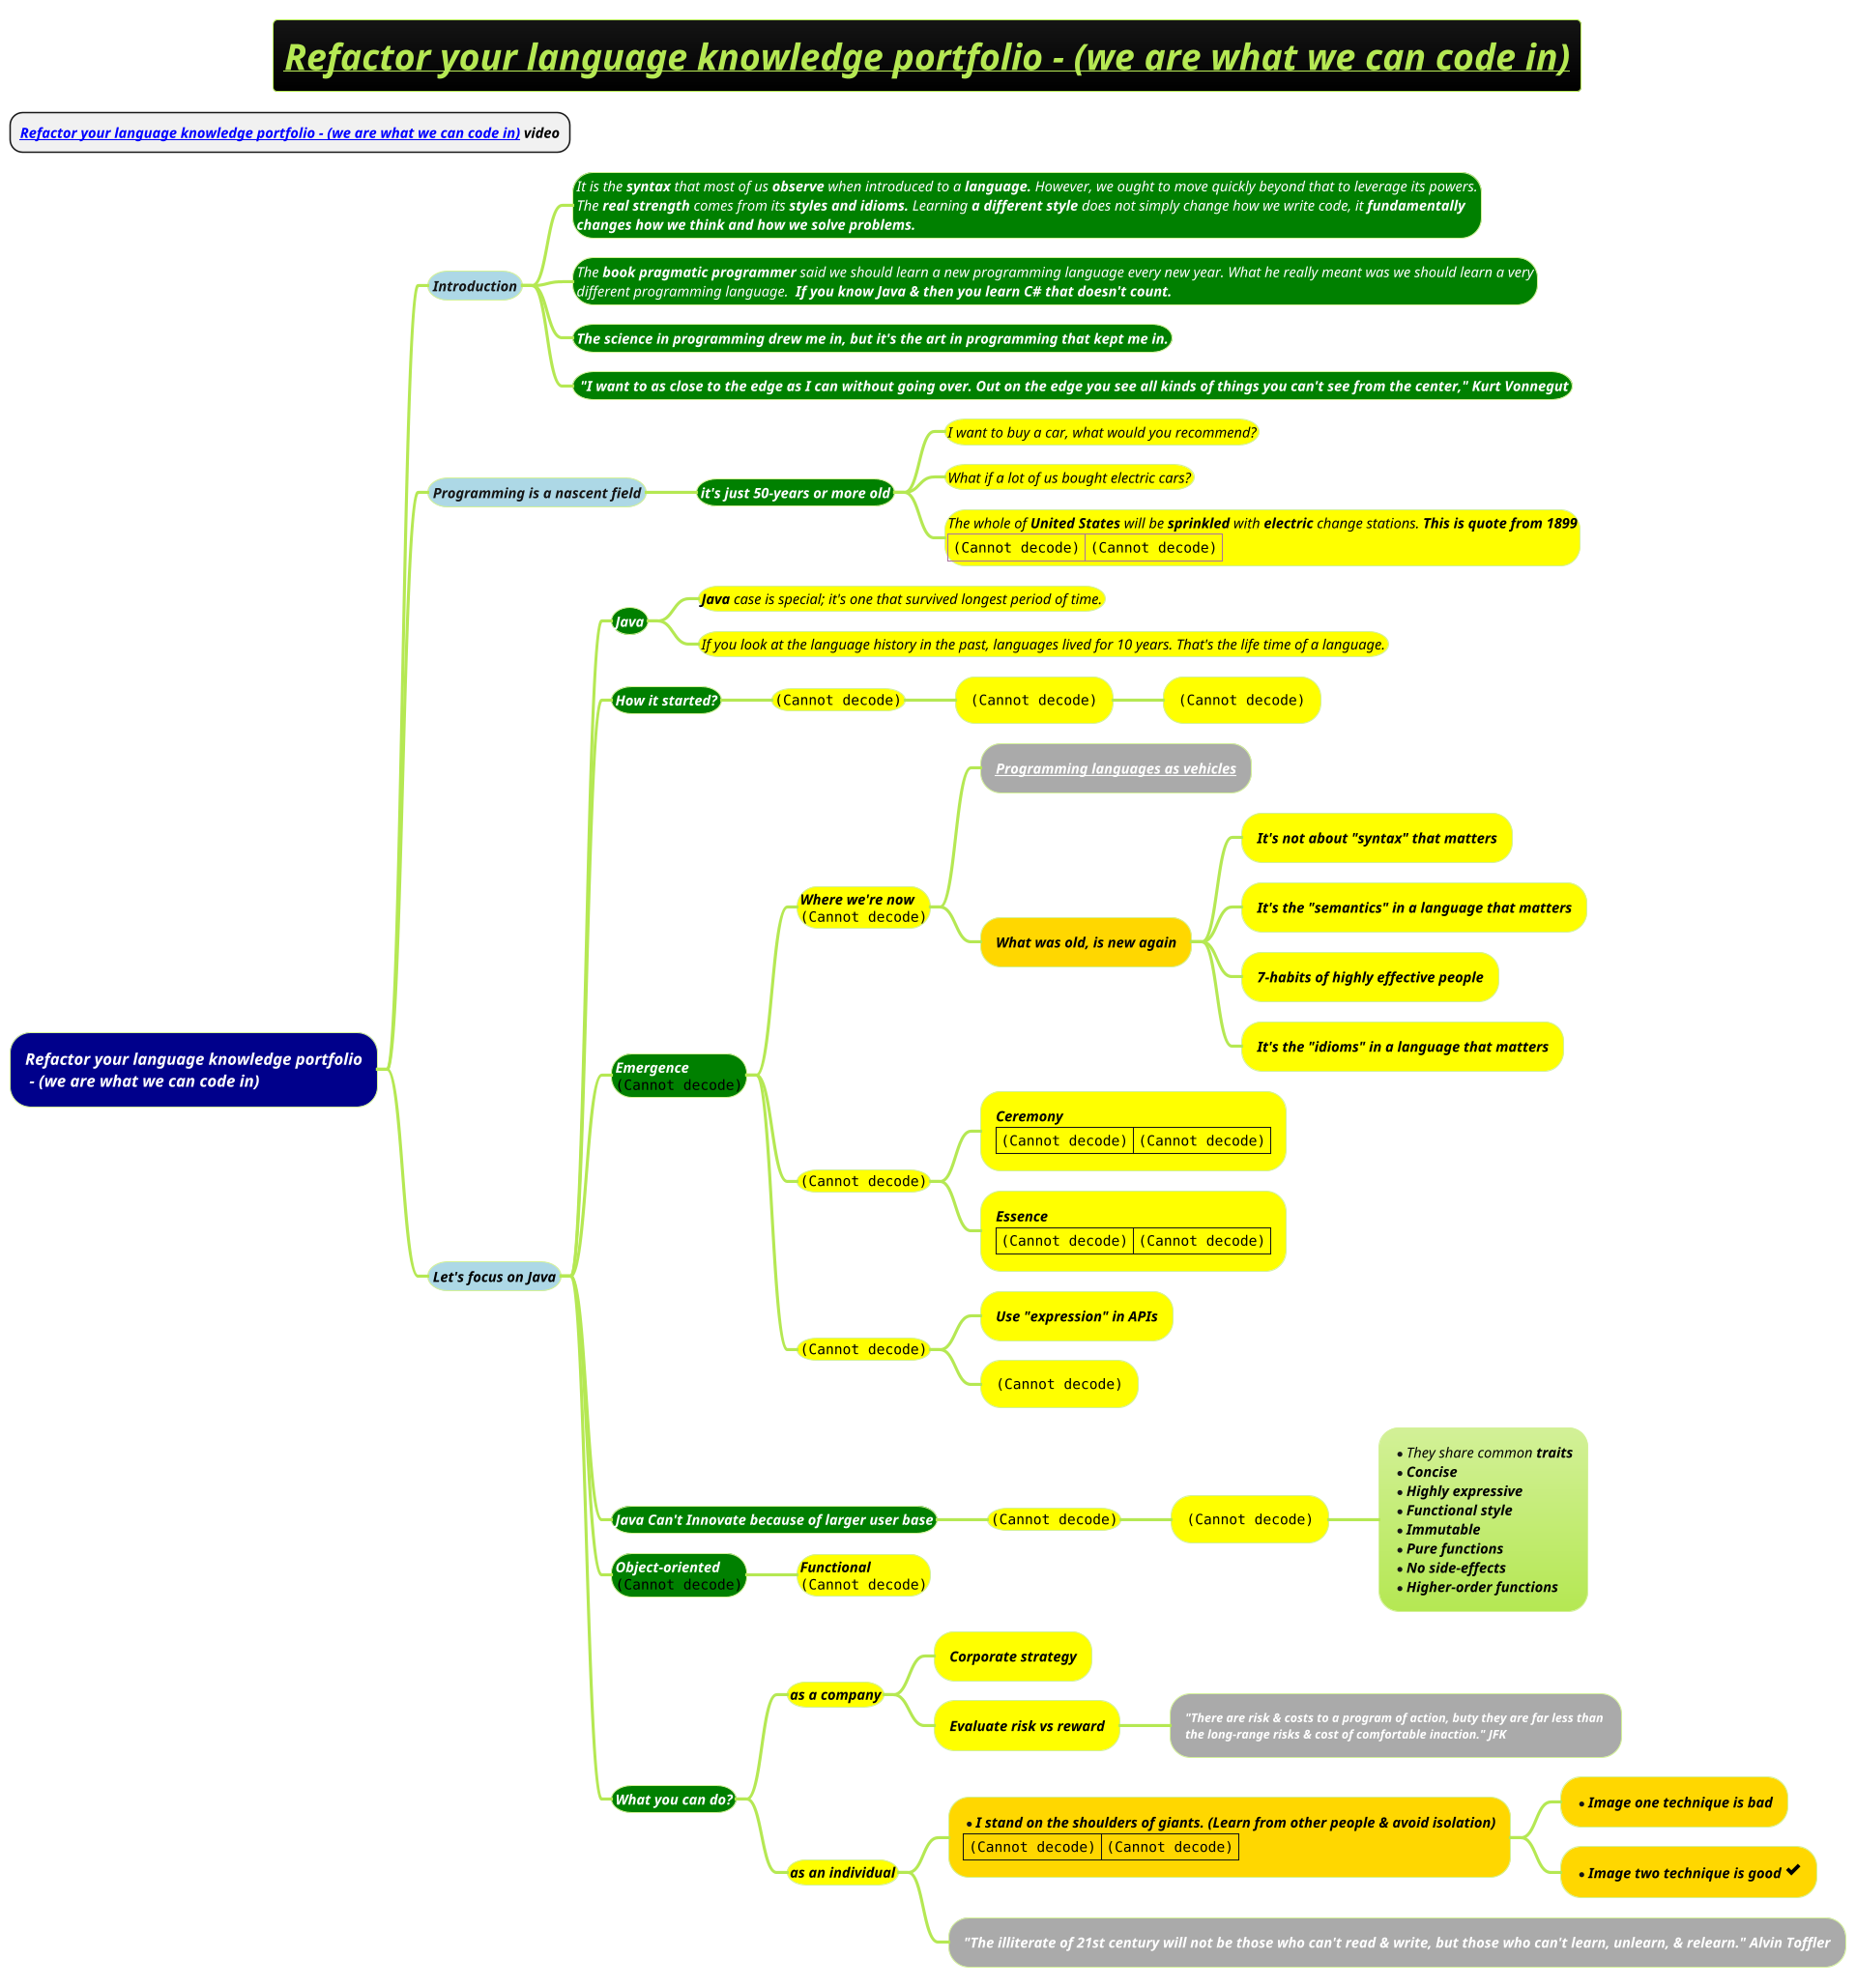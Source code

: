 @startmindmap
title =<b><i><u>Refactor your language knowledge portfolio - (we are what we can code in)
* <i><b>[[https://www.youtube.com/watch?v=zajUPJI19ZQ&t=2442s&ab_channel=Devoxx Refactor your language knowledge portfolio - (we are what we can code in)]] video
!theme hacker

*[#darkblue] <color #white><i>Refactor your language knowledge portfolio\n<color #white><i> - (we are what we can code in)
**[#lightblue] <i>Introduction
***[#green]:<size:14><color #white><i>It is the **syntax** that most of us **observe** when introduced to a **language.** However, we ought to move quickly beyond that to leverage its powers.
<size:14><color #white><i>The **real strength** comes from its **styles and idioms.** Learning **a different style** does not simply change how we write code, it <b>fundamentally
<size:14><color #white><i><b>changes how we think and how we solve problems.;
***[#green]:<size:14><color #white><i>The **book pragmatic programmer** said we should learn a new programming language every new year. What he really meant was we should learn a very
<size:14><color #white><i>different programming language.  <b>If you know Java & then you learn C# that doesn't count.;
***[#green] <size:14><color #white><i><b>The science in programming drew me in, but it's the art in programming that kept me in.
***[#green] <size:14><color #white><i><b> "I want to as close to the edge as I can without going over. Out on the edge you see all kinds of things you can't see from the center," Kurt Vonnegut
**[#lightblue] <i>Programming is a nascent field
***[#green] <size:14><color #white><i><b>it's just 50-years or more old
****[#yellow] <size:14><color #black><i>I want to buy a car, what would you recommend?
****[#yellow] <size:14><color #black><i>What if a lot of us bought electric cars?
****[#yellow]:<size:14><color #black><i>The whole of **United States** will be **sprinkled** with **electric** change stations. <b>This is quote from 1899
|<img:images/img_219.png{scale=.55}>|<img:images/img_220.png{scale=.58}>|;
**[#lightblue] <size:14><color #black><i><b>Let's focus on Java
***[#green] <size:14><color #white><i>**Java**
****[#yellow] <size:14><color #black><i>**Java** case is special; it's one that survived longest period of time.
****[#yellow] <size:14><color #black><i>If you look at the language history in the past, languages lived for 10 years. That's the life time of a language.
***[#green] <size:14><color #white><i>**How it started?**
****[#yellow] <size:14><color #black><i><img:images/img_221.png{scale=.8}>
*****[#yellow] <size:14><color #black><i><img:images/img_223.png{scale=.8}>
******[#yellow] <size:14><color #black><i><img:images/img_222.png{scale=.8}>
***[#green] <size:14><color #white><i>**Emergence**\n<img:images/img_224.png{scale=.8}>
****[#yellow] <size:14><color #black><i><b>Where we're now \n<img:images/img_225.png{scale=.8}>
*****[#a] <size:14><color #black><i><b>[[docs/3-programming-languages/Venkat-Subramaniam/mixed-paradigms-(the-method-to-madness).puml Programming languages as vehicles]]
*****[#gold] <size:14><color #black><i><b>What was old, is new again
******[#yellow] <size:14><color #black><i><b>It's not about "syntax" that matters
******[#yellow] <size:14><color #black><i><b>It's the "semantics" in a language that matters
******[#yellow] <size:14><color #black><i><b>7-habits of highly effective people
******[#yellow] <size:14><color #black><i><b>It's the "idioms" in a language that matters
****[#yellow] <size:14><color #black><i><b><img:images/img_226.png{scale=.8}>
*****[#yellow] <size:14><color #black><i><b>Ceremony\n|<img:images/img_227.png{scale=.8}>|<img:images/img_229.png{scale=.5}>|
*****[#yellow] <size:14><color #black><i><b>Essence\n|<img:images/img_228.png{scale=.8}>|<img:images/img_230.png{scale=.5}>|
****[#yellow] <size:14><color #black><i><b><img:images/img_231.png{scale=.8}>
*****[#yellow] <size:14><color #black><i><b>Use "expression" in APIs
*****[#yellow] <size:14><color #black><i><b><img:images/img_232.png{scale=1}>
***[#green] <size:14><color #white><i>**Java Can't Innovate because of larger user base**
****[#yellow] <size:14><color #black><i><b><img:images/img_233.png{scale=.5}>
*****[#yellow] <size:14><color #black><i><b><img:images/img_234.png{scale=.5}>
******:*<size:14><color #black><i>They share common <b>traits
*<size:14><color #black><i><b>Concise
*<size:14><color #black><i><b>Highly expressive
*<size:14><color #black><i><b>Functional style
*<size:14><color #black><i><b>Immutable
*<size:14><color #black><i><b>Pure functions
*<size:14><color #black><i><b>No side-effects
*<size:14><color #black><i><b>Higher-order functions;
***[#green] <size:14><color #white><i>**Object-oriented**\n<img:images/img_235.png{scale=1}>
****[#yellow] <size:14><color #black><i><b>Functional\n<img:images/img_236.png{scale=.8}>
***[#green] <size:14><color #white><i><b>What you can do?
****[#yellow] <size:14><color #black><i><b>as a company
*****[#yellow] <size:14><color #black><i><b>Corporate strategy
*****[#yellow] <size:14><color #black><i><b>Evaluate risk vs reward
******[#a] <size:12><color #white><i><b>"There are risk & costs to a program of action, buty they are far less than \n<size:12><color #white><i><b>the long-range risks & cost of comfortable inaction." JFK
****[#yellow] <size:14><color #black><i><b>as an individual
*****[#gold] *<size:14><color #black><i><b>I stand on the shoulders of giants. (Learn from other people & avoid isolation)\n|<img:images/img_237.png{scale=.55}>|<img:images/img_238.png{scale=.55}>|
******[#gold] *<size:14><color #black><i><b>Image one technique is bad
******[#gold] *<size:14><color #black><i><b>Image two technique is good <size:22><&check>
*****[#a] <size:14><color #white><i><b>"The illiterate of 21st century will not be those who can't read & write, but those who can't learn, unlearn, & relearn." Alvin Toffler

@endmindmap

